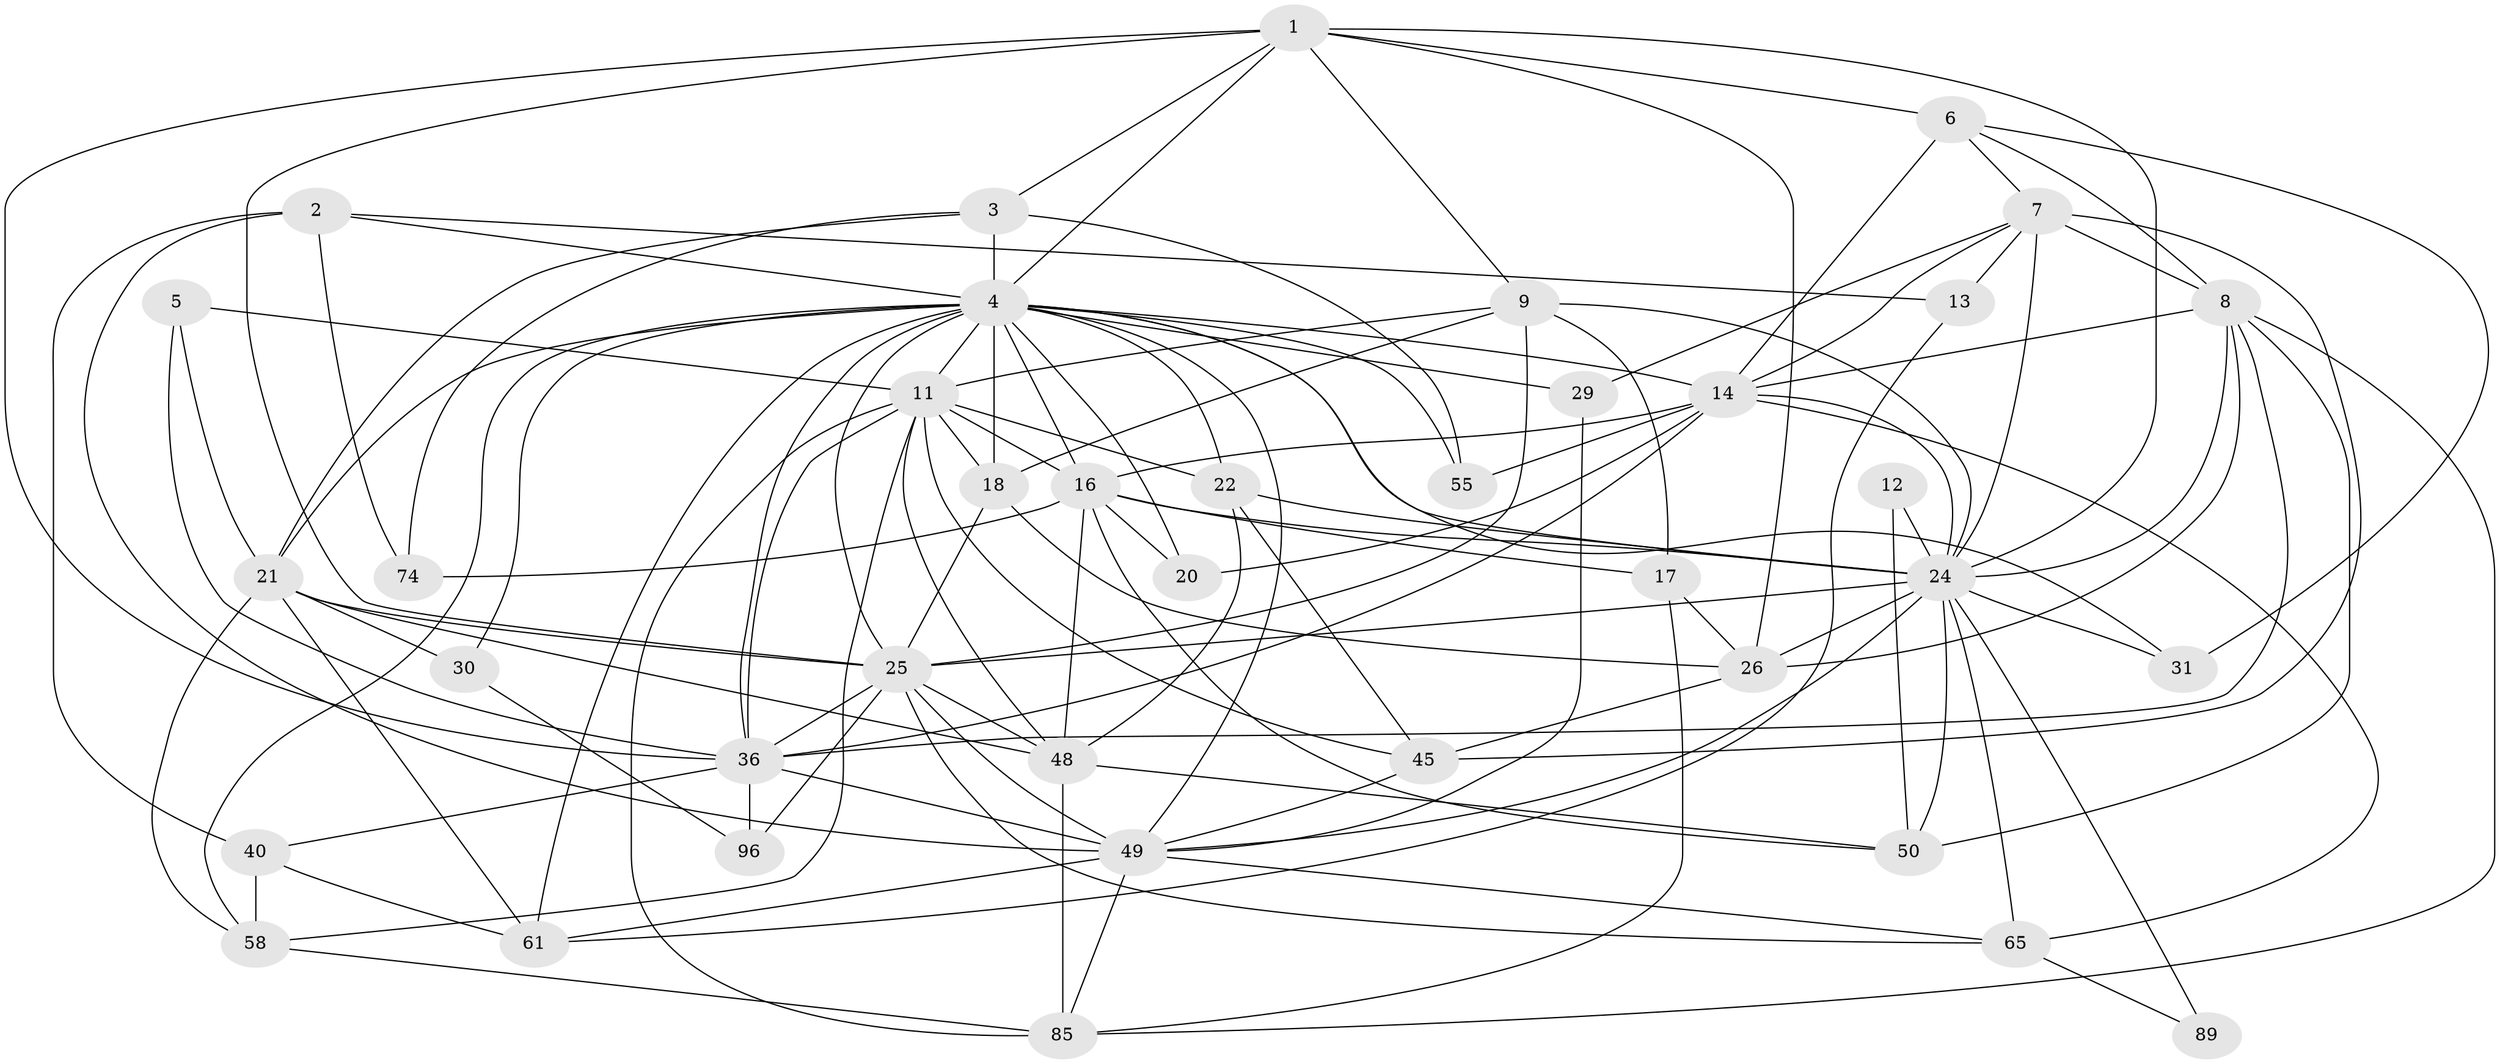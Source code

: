 // original degree distribution, {4: 0.30612244897959184, 2: 0.08163265306122448, 6: 0.11224489795918367, 3: 0.29591836734693877, 5: 0.19387755102040816, 8: 0.01020408163265306}
// Generated by graph-tools (version 1.1) at 2025/19/03/04/25 18:19:00]
// undirected, 39 vertices, 121 edges
graph export_dot {
graph [start="1"]
  node [color=gray90,style=filled];
  1 [super="+82+68"];
  2 [super="+57"];
  3 [super="+64"];
  4 [super="+75+15+76+19"];
  5;
  6 [super="+91"];
  7 [super="+62+38"];
  8 [super="+46+32"];
  9 [super="+28+10"];
  11 [super="+41"];
  12;
  13;
  14 [super="+52+66"];
  16 [super="+53"];
  17 [super="+98"];
  18 [super="+33"];
  20;
  21 [super="+43+27"];
  22 [super="+83"];
  24 [super="+56+34+63"];
  25 [super="+35"];
  26 [super="+42"];
  29 [super="+39"];
  30;
  31;
  36 [super="+37+87"];
  40 [super="+44"];
  45;
  48 [super="+54"];
  49 [super="+94+69"];
  50 [super="+59"];
  55;
  58;
  61 [super="+81"];
  65;
  74;
  85 [super="+93"];
  89;
  96;
  1 -- 26;
  1 -- 9;
  1 -- 25;
  1 -- 24;
  1 -- 6;
  1 -- 3;
  1 -- 4;
  1 -- 36;
  2 -- 74;
  2 -- 4 [weight=2];
  2 -- 40 [weight=2];
  2 -- 13;
  2 -- 49;
  3 -- 55;
  3 -- 74;
  3 -- 4;
  3 -- 21;
  4 -- 31;
  4 -- 29;
  4 -- 11 [weight=2];
  4 -- 18 [weight=2];
  4 -- 36 [weight=2];
  4 -- 55;
  4 -- 25;
  4 -- 61;
  4 -- 16;
  4 -- 49;
  4 -- 20;
  4 -- 22 [weight=2];
  4 -- 30;
  4 -- 14;
  4 -- 58;
  4 -- 21;
  4 -- 24 [weight=2];
  5 -- 11;
  5 -- 36;
  5 -- 21;
  6 -- 14 [weight=2];
  6 -- 7;
  6 -- 31;
  6 -- 8;
  7 -- 45;
  7 -- 24 [weight=2];
  7 -- 13;
  7 -- 29;
  7 -- 14;
  7 -- 8 [weight=3];
  8 -- 85;
  8 -- 50 [weight=2];
  8 -- 36;
  8 -- 24;
  8 -- 26;
  8 -- 14;
  9 -- 25;
  9 -- 18 [weight=2];
  9 -- 17;
  9 -- 11;
  9 -- 24;
  11 -- 48;
  11 -- 45;
  11 -- 36;
  11 -- 16;
  11 -- 58;
  11 -- 18;
  11 -- 22;
  11 -- 85;
  12 -- 50;
  12 -- 24;
  13 -- 61;
  14 -- 16;
  14 -- 20;
  14 -- 36;
  14 -- 65;
  14 -- 55;
  14 -- 24;
  16 -- 74;
  16 -- 17;
  16 -- 20;
  16 -- 24;
  16 -- 50;
  16 -- 48;
  17 -- 26;
  17 -- 85;
  18 -- 26;
  18 -- 25;
  21 -- 61;
  21 -- 58;
  21 -- 30;
  21 -- 48;
  21 -- 25;
  22 -- 45;
  22 -- 24;
  22 -- 48;
  24 -- 89;
  24 -- 50;
  24 -- 26;
  24 -- 49;
  24 -- 65;
  24 -- 31;
  24 -- 25;
  25 -- 96;
  25 -- 49;
  25 -- 48;
  25 -- 65;
  25 -- 36;
  26 -- 45;
  29 -- 49;
  30 -- 96;
  36 -- 49 [weight=2];
  36 -- 96;
  36 -- 40;
  40 -- 58;
  40 -- 61;
  45 -- 49;
  48 -- 50;
  48 -- 85 [weight=2];
  49 -- 65;
  49 -- 61;
  49 -- 85;
  58 -- 85;
  65 -- 89;
}
